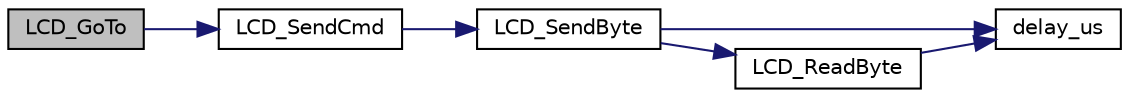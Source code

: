 digraph "LCD_GoTo"
{
  edge [fontname="Helvetica",fontsize="10",labelfontname="Helvetica",labelfontsize="10"];
  node [fontname="Helvetica",fontsize="10",shape=record];
  rankdir="LR";
  Node39 [label="LCD_GoTo",height=0.2,width=0.4,color="black", fillcolor="grey75", style="filled", fontcolor="black"];
  Node39 -> Node40 [color="midnightblue",fontsize="10",style="solid",fontname="Helvetica"];
  Node40 [label="LCD_SendCmd",height=0.2,width=0.4,color="black", fillcolor="white", style="filled",URL="$lcd4bit_8c.html#a6fe412af8613c79d0e88b03b012265dc"];
  Node40 -> Node41 [color="midnightblue",fontsize="10",style="solid",fontname="Helvetica"];
  Node41 [label="LCD_SendByte",height=0.2,width=0.4,color="black", fillcolor="white", style="filled",URL="$lcd4bit_8c.html#a17ebb04f0339e3ad2399a6b95f1409e7"];
  Node41 -> Node42 [color="midnightblue",fontsize="10",style="solid",fontname="Helvetica"];
  Node42 [label="delay_us",height=0.2,width=0.4,color="black", fillcolor="white", style="filled",URL="$lcd4bit_8c.html#a3f88352450dad51d82e4bf84a0a439a1"];
  Node41 -> Node43 [color="midnightblue",fontsize="10",style="solid",fontname="Helvetica"];
  Node43 [label="LCD_ReadByte",height=0.2,width=0.4,color="black", fillcolor="white", style="filled",URL="$lcd4bit_8c.html#ab59396403153e41cf3c098b8bff86da6"];
  Node43 -> Node42 [color="midnightblue",fontsize="10",style="solid",fontname="Helvetica"];
}
